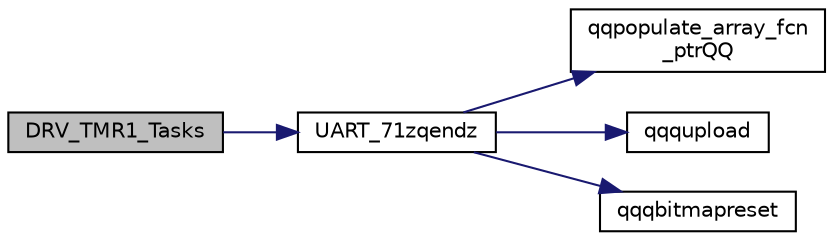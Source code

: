 digraph "DRV_TMR1_Tasks"
{
  edge [fontname="Helvetica",fontsize="10",labelfontname="Helvetica",labelfontsize="10"];
  node [fontname="Helvetica",fontsize="10",shape=record];
  rankdir="LR";
  Node232 [label="DRV_TMR1_Tasks",height=0.2,width=0.4,color="black", fillcolor="grey75", style="filled", fontcolor="black"];
  Node232 -> Node233 [color="midnightblue",fontsize="10",style="solid",fontname="Helvetica"];
  Node233 [label="UART_71zqendz",height=0.2,width=0.4,color="black", fillcolor="white", style="filled",URL="$inszt___u_a_r_t_8c.html#a554df8fb4d2ec98c6717da3f7ee9f81d"];
  Node233 -> Node234 [color="midnightblue",fontsize="10",style="solid",fontname="Helvetica"];
  Node234 [label="qqpopulate_array_fcn\l_ptrQQ",height=0.2,width=0.4,color="black", fillcolor="white", style="filled",URL="$inszt___u_a_r_t_8c.html#a4ad6fa1bb94fc1c3ac2dc30925106081"];
  Node233 -> Node235 [color="midnightblue",fontsize="10",style="solid",fontname="Helvetica"];
  Node235 [label="qqqupload",height=0.2,width=0.4,color="black", fillcolor="white", style="filled",URL="$inszt___u_a_r_t_8c.html#a109761d7f84a96b5606e507bace276b5"];
  Node233 -> Node236 [color="midnightblue",fontsize="10",style="solid",fontname="Helvetica"];
  Node236 [label="qqqbitmapreset",height=0.2,width=0.4,color="black", fillcolor="white", style="filled",URL="$inszt___u_a_r_t_8c.html#a5688fceaed93ba591e78ee15ccb0187f"];
}
